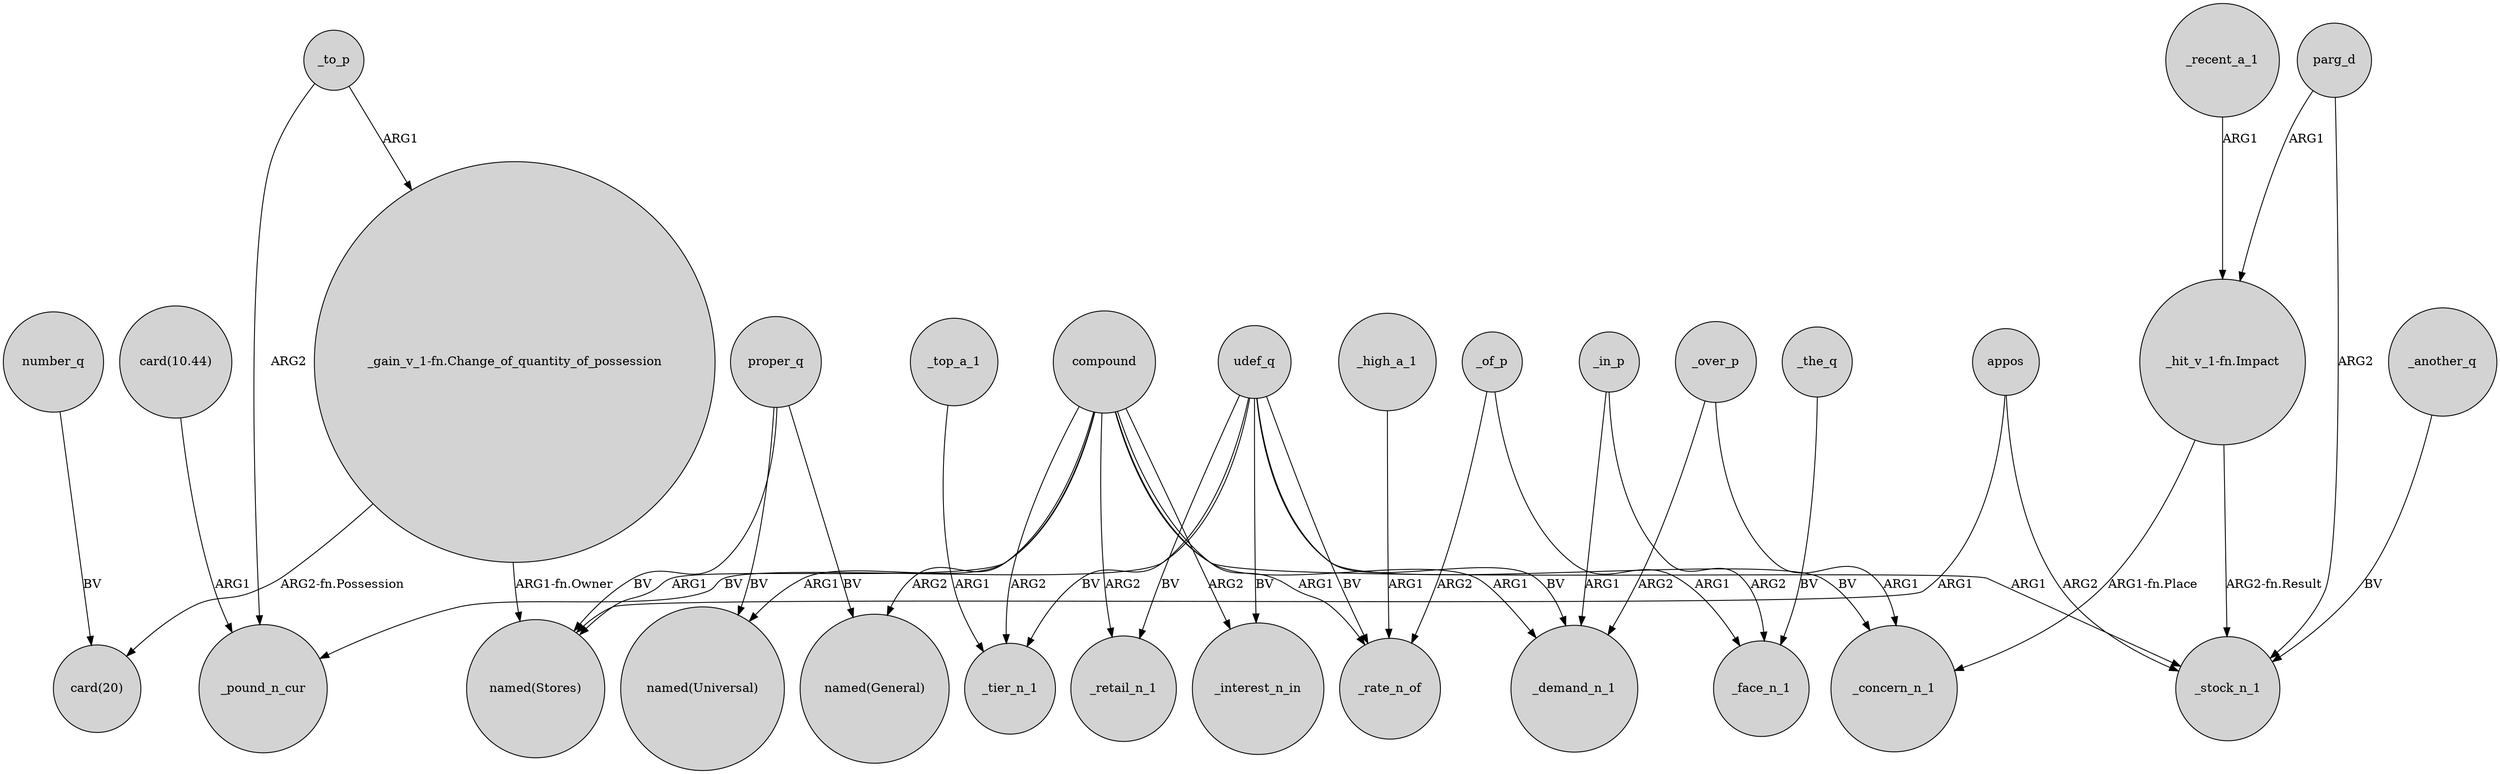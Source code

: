 digraph {
	node [shape=circle style=filled]
	number_q -> "card(20)" [label=BV]
	_high_a_1 -> _rate_n_of [label=ARG1]
	udef_q -> _pound_n_cur [label=BV]
	"_gain_v_1-fn.Change_of_quantity_of_possession" -> "named(Stores)" [label="ARG1-fn.Owner"]
	_top_a_1 -> _tier_n_1 [label=ARG1]
	udef_q -> _tier_n_1 [label=BV]
	_in_p -> _face_n_1 [label=ARG2]
	proper_q -> "named(Universal)" [label=BV]
	_another_q -> _stock_n_1 [label=BV]
	compound -> "named(Stores)" [label=ARG1]
	_of_p -> _rate_n_of [label=ARG2]
	appos -> "named(Stores)" [label=ARG1]
	_in_p -> _demand_n_1 [label=ARG1]
	_over_p -> _demand_n_1 [label=ARG2]
	compound -> _rate_n_of [label=ARG1]
	udef_q -> _rate_n_of [label=BV]
	_over_p -> _concern_n_1 [label=ARG1]
	compound -> _retail_n_1 [label=ARG2]
	compound -> _stock_n_1 [label=ARG1]
	appos -> _stock_n_1 [label=ARG2]
	_to_p -> _pound_n_cur [label=ARG2]
	proper_q -> "named(Stores)" [label=BV]
	udef_q -> _retail_n_1 [label=BV]
	"_gain_v_1-fn.Change_of_quantity_of_possession" -> "card(20)" [label="ARG2-fn.Possession"]
	compound -> _tier_n_1 [label=ARG2]
	parg_d -> "_hit_v_1-fn.Impact" [label=ARG1]
	udef_q -> _demand_n_1 [label=BV]
	compound -> "named(Universal)" [label=ARG1]
	proper_q -> "named(General)" [label=BV]
	_of_p -> _face_n_1 [label=ARG1]
	"card(10.44)" -> _pound_n_cur [label=ARG1]
	"_hit_v_1-fn.Impact" -> _concern_n_1 [label="ARG1-fn.Place"]
	udef_q -> _interest_n_in [label=BV]
	udef_q -> _concern_n_1 [label=BV]
	_recent_a_1 -> "_hit_v_1-fn.Impact" [label=ARG1]
	compound -> _demand_n_1 [label=ARG1]
	_the_q -> _face_n_1 [label=BV]
	"_hit_v_1-fn.Impact" -> _stock_n_1 [label="ARG2-fn.Result"]
	_to_p -> "_gain_v_1-fn.Change_of_quantity_of_possession" [label=ARG1]
	parg_d -> _stock_n_1 [label=ARG2]
	compound -> _interest_n_in [label=ARG2]
	compound -> "named(General)" [label=ARG2]
}
